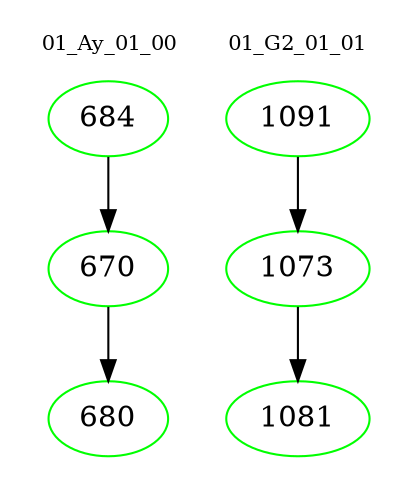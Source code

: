 digraph{
subgraph cluster_0 {
color = white
label = "01_Ay_01_00";
fontsize=10;
T0_684 [label="684", color="green"]
T0_684 -> T0_670 [color="black"]
T0_670 [label="670", color="green"]
T0_670 -> T0_680 [color="black"]
T0_680 [label="680", color="green"]
}
subgraph cluster_1 {
color = white
label = "01_G2_01_01";
fontsize=10;
T1_1091 [label="1091", color="green"]
T1_1091 -> T1_1073 [color="black"]
T1_1073 [label="1073", color="green"]
T1_1073 -> T1_1081 [color="black"]
T1_1081 [label="1081", color="green"]
}
}
